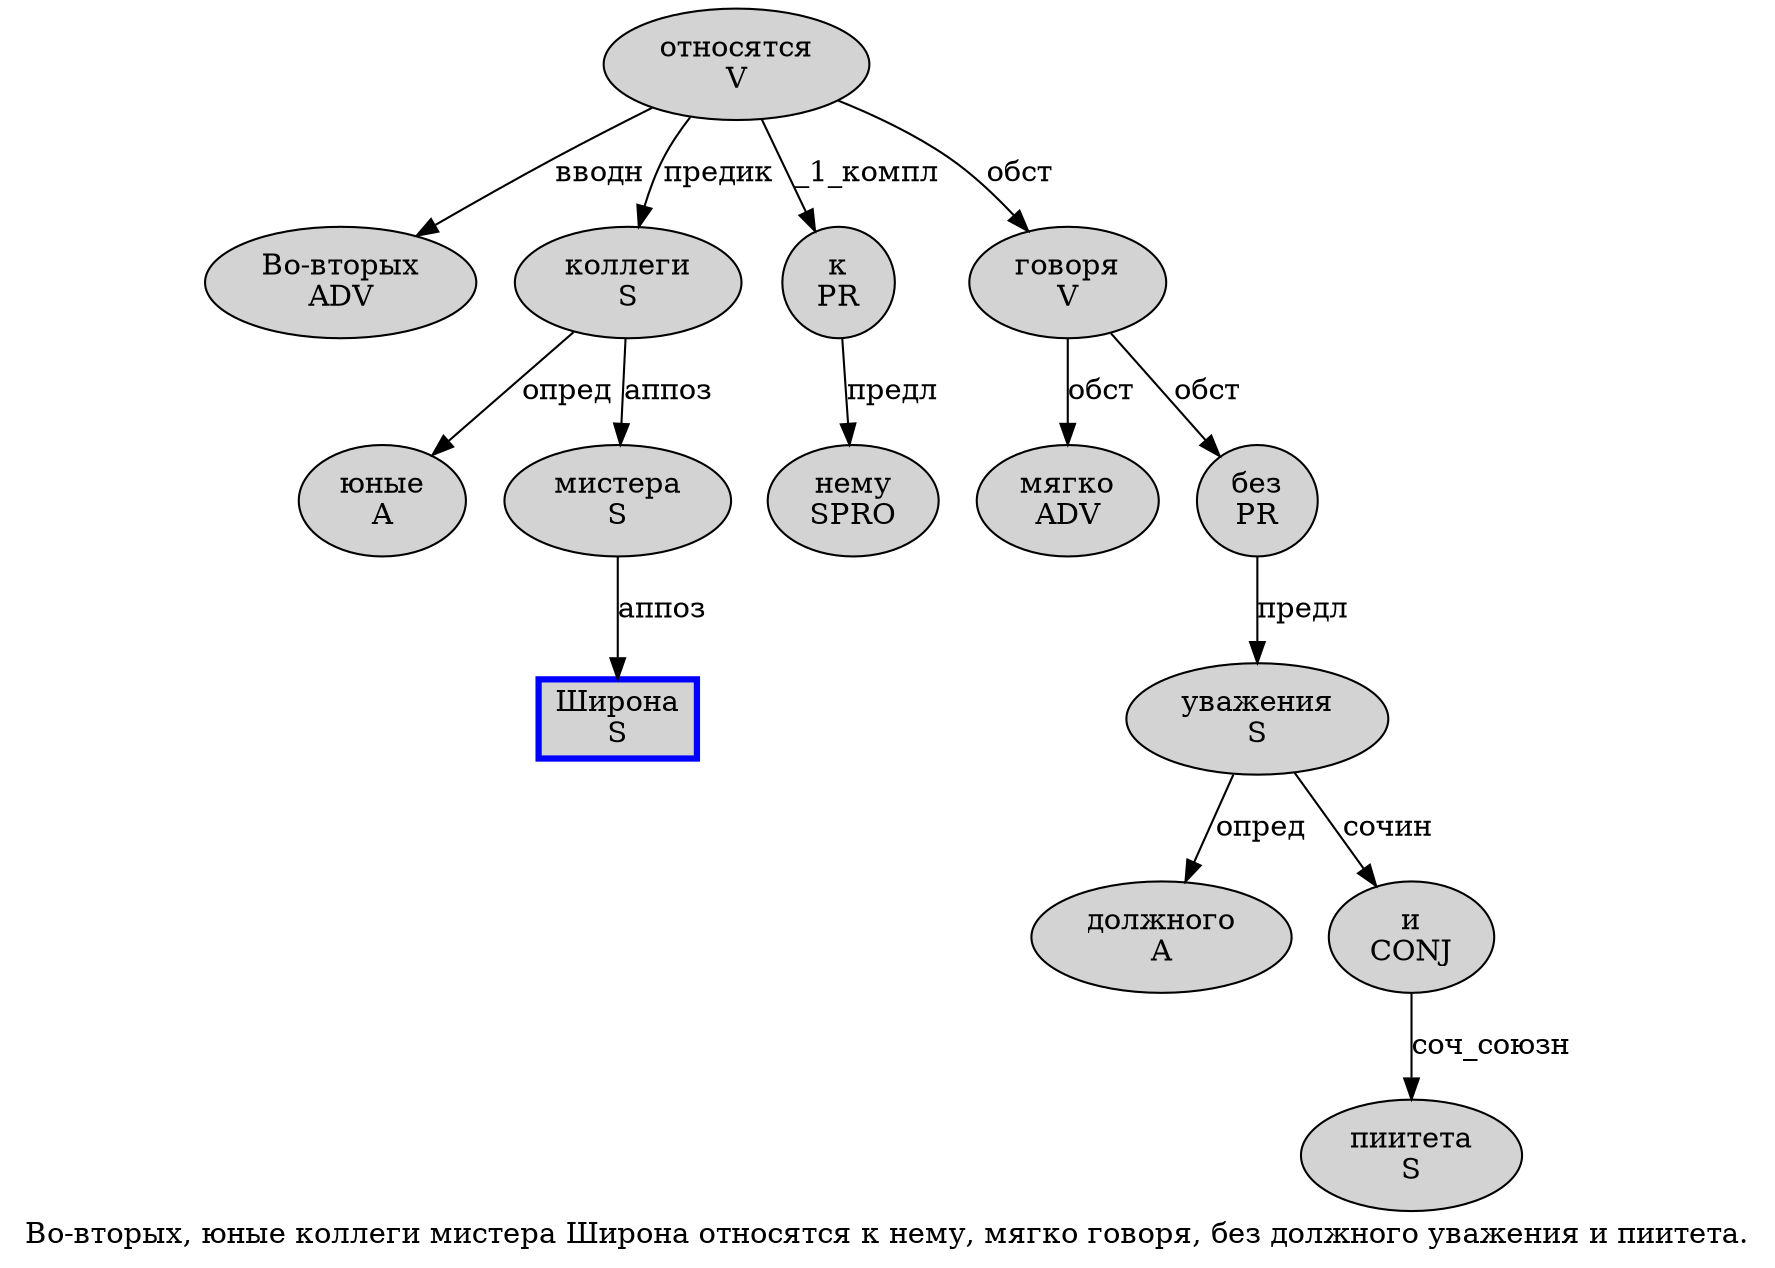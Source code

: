 digraph SENTENCE_4075 {
	graph [label="Во-вторых, юные коллеги мистера Широна относятся к нему, мягко говоря, без должного уважения и пиитета."]
	node [style=filled]
		0 [label="Во-вторых
ADV" color="" fillcolor=lightgray penwidth=1 shape=ellipse]
		2 [label="юные
A" color="" fillcolor=lightgray penwidth=1 shape=ellipse]
		3 [label="коллеги
S" color="" fillcolor=lightgray penwidth=1 shape=ellipse]
		4 [label="мистера
S" color="" fillcolor=lightgray penwidth=1 shape=ellipse]
		5 [label="Широна
S" color=blue fillcolor=lightgray penwidth=3 shape=box]
		6 [label="относятся
V" color="" fillcolor=lightgray penwidth=1 shape=ellipse]
		7 [label="к
PR" color="" fillcolor=lightgray penwidth=1 shape=ellipse]
		8 [label="нему
SPRO" color="" fillcolor=lightgray penwidth=1 shape=ellipse]
		10 [label="мягко
ADV" color="" fillcolor=lightgray penwidth=1 shape=ellipse]
		11 [label="говоря
V" color="" fillcolor=lightgray penwidth=1 shape=ellipse]
		13 [label="без
PR" color="" fillcolor=lightgray penwidth=1 shape=ellipse]
		14 [label="должного
A" color="" fillcolor=lightgray penwidth=1 shape=ellipse]
		15 [label="уважения
S" color="" fillcolor=lightgray penwidth=1 shape=ellipse]
		16 [label="и
CONJ" color="" fillcolor=lightgray penwidth=1 shape=ellipse]
		17 [label="пиитета
S" color="" fillcolor=lightgray penwidth=1 shape=ellipse]
			7 -> 8 [label="предл"]
			11 -> 10 [label="обст"]
			11 -> 13 [label="обст"]
			6 -> 0 [label="вводн"]
			6 -> 3 [label="предик"]
			6 -> 7 [label="_1_компл"]
			6 -> 11 [label="обст"]
			16 -> 17 [label="соч_союзн"]
			4 -> 5 [label="аппоз"]
			13 -> 15 [label="предл"]
			3 -> 2 [label="опред"]
			3 -> 4 [label="аппоз"]
			15 -> 14 [label="опред"]
			15 -> 16 [label="сочин"]
}